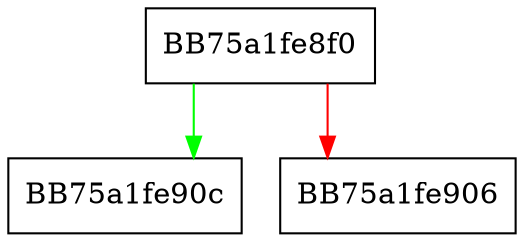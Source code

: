 digraph luaL_checkany {
  node [shape="box"];
  graph [splines=ortho];
  BB75a1fe8f0 -> BB75a1fe90c [color="green"];
  BB75a1fe8f0 -> BB75a1fe906 [color="red"];
}